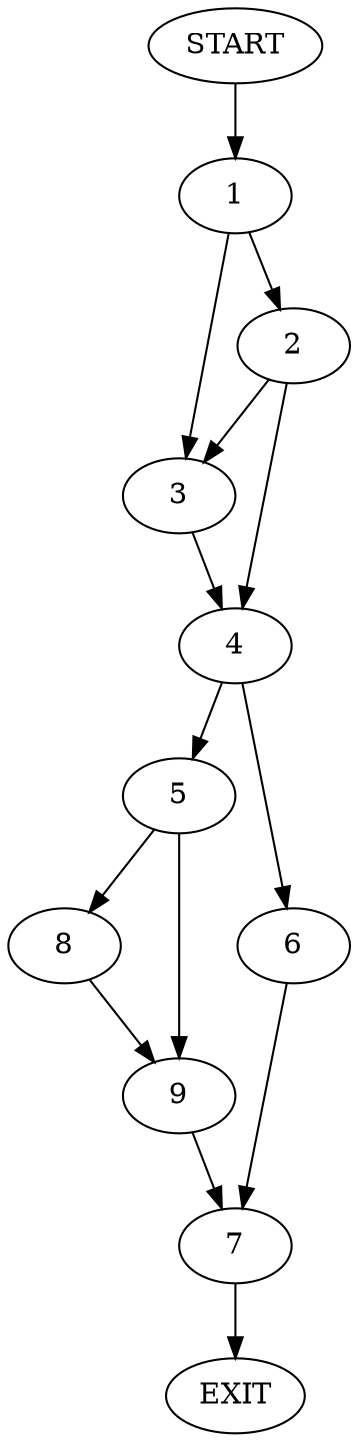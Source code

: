 digraph {
0 [label="START"]
10 [label="EXIT"]
0 -> 1
1 -> 2
1 -> 3
2 -> 4
2 -> 3
3 -> 4
4 -> 5
4 -> 6
6 -> 7
5 -> 8
5 -> 9
8 -> 9
9 -> 7
7 -> 10
}
